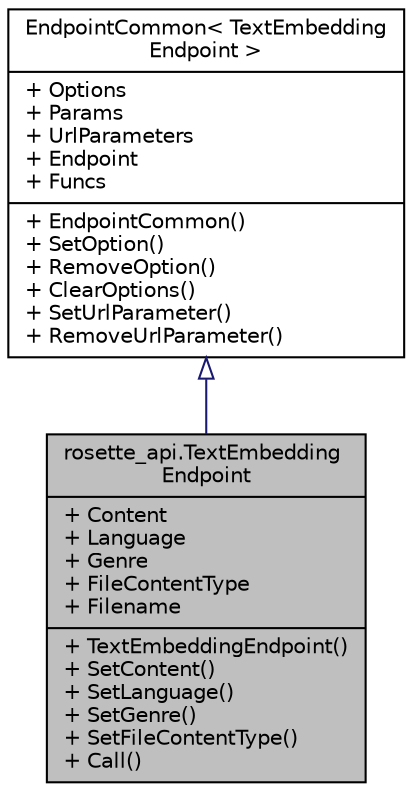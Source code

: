 digraph "rosette_api.TextEmbeddingEndpoint"
{
  edge [fontname="Helvetica",fontsize="10",labelfontname="Helvetica",labelfontsize="10"];
  node [fontname="Helvetica",fontsize="10",shape=record];
  Node0 [label="{rosette_api.TextEmbedding\lEndpoint\n|+ Content\l+ Language\l+ Genre\l+ FileContentType\l+ Filename\l|+ TextEmbeddingEndpoint()\l+ SetContent()\l+ SetLanguage()\l+ SetGenre()\l+ SetFileContentType()\l+ Call()\l}",height=0.2,width=0.4,color="black", fillcolor="grey75", style="filled", fontcolor="black"];
  Node1 -> Node0 [dir="back",color="midnightblue",fontsize="10",style="solid",arrowtail="onormal",fontname="Helvetica"];
  Node1 [label="{EndpointCommon\< TextEmbedding\lEndpoint \>\n|+ Options\l+ Params\l+ UrlParameters\l+ Endpoint\l+ Funcs\l|+ EndpointCommon()\l+ SetOption()\l+ RemoveOption()\l+ ClearOptions()\l+ SetUrlParameter()\l+ RemoveUrlParameter()\l}",height=0.2,width=0.4,color="black", fillcolor="white", style="filled",URL="$classrosette__api_1_1_endpoint_common.html"];
}
